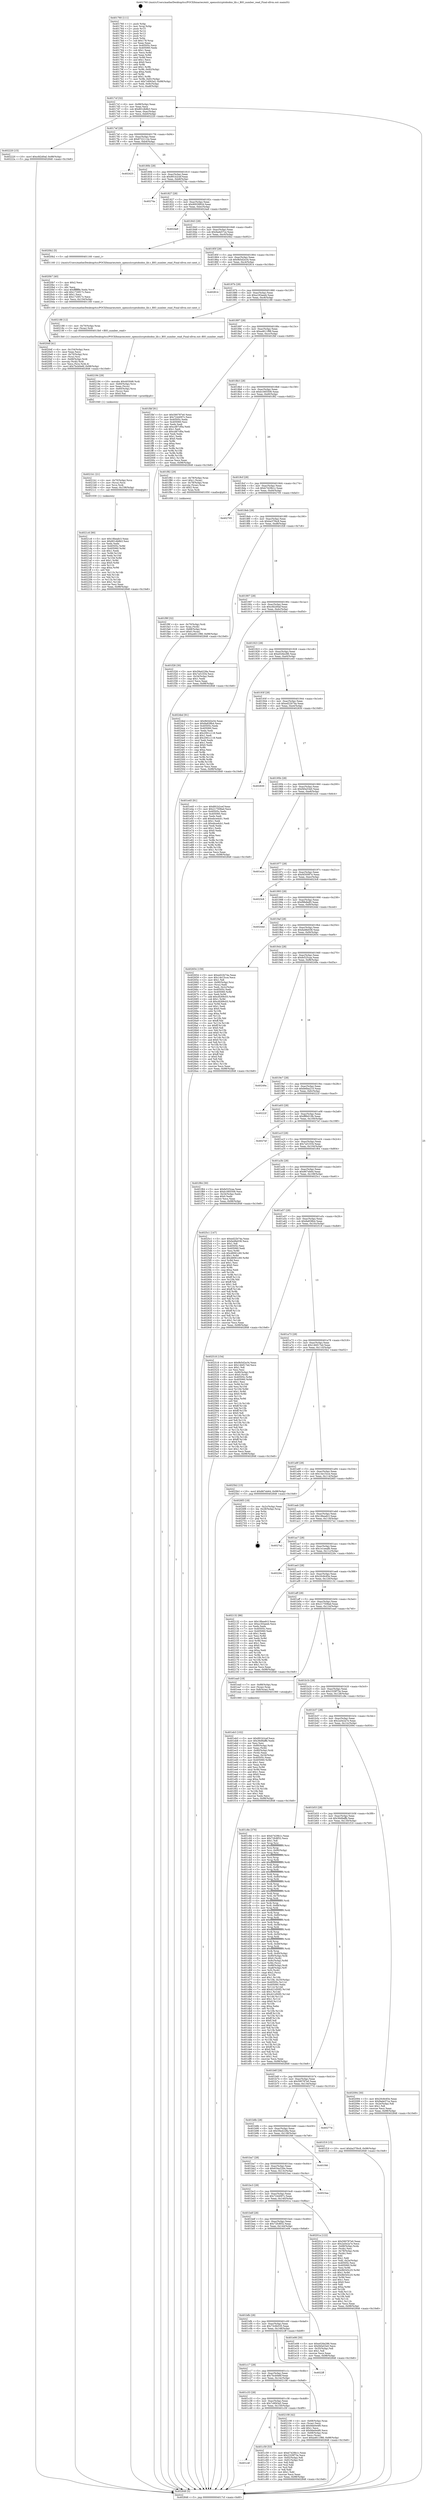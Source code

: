digraph "0x401760" {
  label = "0x401760 (/mnt/c/Users/mathe/Desktop/tcc/POCII/binaries/extr_opensslcryptobiobio_lib.c_BIO_number_read_Final-ollvm.out::main(0))"
  labelloc = "t"
  node[shape=record]

  Entry [label="",width=0.3,height=0.3,shape=circle,fillcolor=black,style=filled]
  "0x4017cf" [label="{
     0x4017cf [32]\l
     | [instrs]\l
     &nbsp;&nbsp;0x4017cf \<+6\>: mov -0x98(%rbp),%eax\l
     &nbsp;&nbsp;0x4017d5 \<+2\>: mov %eax,%ecx\l
     &nbsp;&nbsp;0x4017d7 \<+6\>: sub $0x801db8b3,%ecx\l
     &nbsp;&nbsp;0x4017dd \<+6\>: mov %eax,-0xac(%rbp)\l
     &nbsp;&nbsp;0x4017e3 \<+6\>: mov %ecx,-0xb0(%rbp)\l
     &nbsp;&nbsp;0x4017e9 \<+6\>: je 0000000000402220 \<main+0xac0\>\l
  }"]
  "0x402220" [label="{
     0x402220 [15]\l
     | [instrs]\l
     &nbsp;&nbsp;0x402220 \<+10\>: movl $0xcfd2d0af,-0x98(%rbp)\l
     &nbsp;&nbsp;0x40222a \<+5\>: jmp 0000000000402848 \<main+0x10e8\>\l
  }"]
  "0x4017ef" [label="{
     0x4017ef [28]\l
     | [instrs]\l
     &nbsp;&nbsp;0x4017ef \<+5\>: jmp 00000000004017f4 \<main+0x94\>\l
     &nbsp;&nbsp;0x4017f4 \<+6\>: mov -0xac(%rbp),%eax\l
     &nbsp;&nbsp;0x4017fa \<+5\>: sub $0x8722112e,%eax\l
     &nbsp;&nbsp;0x4017ff \<+6\>: mov %eax,-0xb4(%rbp)\l
     &nbsp;&nbsp;0x401805 \<+6\>: je 0000000000402423 \<main+0xcc3\>\l
  }"]
  Exit [label="",width=0.3,height=0.3,shape=circle,fillcolor=black,style=filled,peripheries=2]
  "0x402423" [label="{
     0x402423\l
  }", style=dashed]
  "0x40180b" [label="{
     0x40180b [28]\l
     | [instrs]\l
     &nbsp;&nbsp;0x40180b \<+5\>: jmp 0000000000401810 \<main+0xb0\>\l
     &nbsp;&nbsp;0x401810 \<+6\>: mov -0xac(%rbp),%eax\l
     &nbsp;&nbsp;0x401816 \<+5\>: sub $0x891b2cef,%eax\l
     &nbsp;&nbsp;0x40181b \<+6\>: mov %eax,-0xb8(%rbp)\l
     &nbsp;&nbsp;0x401821 \<+6\>: je 000000000040274a \<main+0xfea\>\l
  }"]
  "0x4021c6" [label="{
     0x4021c6 [90]\l
     | [instrs]\l
     &nbsp;&nbsp;0x4021c6 \<+5\>: mov $0x18beafc3,%eax\l
     &nbsp;&nbsp;0x4021cb \<+5\>: mov $0x801db8b3,%esi\l
     &nbsp;&nbsp;0x4021d0 \<+2\>: xor %edx,%edx\l
     &nbsp;&nbsp;0x4021d2 \<+8\>: mov 0x40505c,%r8d\l
     &nbsp;&nbsp;0x4021da \<+8\>: mov 0x405060,%r9d\l
     &nbsp;&nbsp;0x4021e2 \<+3\>: sub $0x1,%edx\l
     &nbsp;&nbsp;0x4021e5 \<+3\>: mov %r8d,%r10d\l
     &nbsp;&nbsp;0x4021e8 \<+3\>: add %edx,%r10d\l
     &nbsp;&nbsp;0x4021eb \<+4\>: imul %r10d,%r8d\l
     &nbsp;&nbsp;0x4021ef \<+4\>: and $0x1,%r8d\l
     &nbsp;&nbsp;0x4021f3 \<+4\>: cmp $0x0,%r8d\l
     &nbsp;&nbsp;0x4021f7 \<+4\>: sete %r11b\l
     &nbsp;&nbsp;0x4021fb \<+4\>: cmp $0xa,%r9d\l
     &nbsp;&nbsp;0x4021ff \<+3\>: setl %bl\l
     &nbsp;&nbsp;0x402202 \<+3\>: mov %r11b,%r14b\l
     &nbsp;&nbsp;0x402205 \<+3\>: and %bl,%r14b\l
     &nbsp;&nbsp;0x402208 \<+3\>: xor %bl,%r11b\l
     &nbsp;&nbsp;0x40220b \<+3\>: or %r11b,%r14b\l
     &nbsp;&nbsp;0x40220e \<+4\>: test $0x1,%r14b\l
     &nbsp;&nbsp;0x402212 \<+3\>: cmovne %esi,%eax\l
     &nbsp;&nbsp;0x402215 \<+6\>: mov %eax,-0x98(%rbp)\l
     &nbsp;&nbsp;0x40221b \<+5\>: jmp 0000000000402848 \<main+0x10e8\>\l
  }"]
  "0x40274a" [label="{
     0x40274a\l
  }", style=dashed]
  "0x401827" [label="{
     0x401827 [28]\l
     | [instrs]\l
     &nbsp;&nbsp;0x401827 \<+5\>: jmp 000000000040182c \<main+0xcc\>\l
     &nbsp;&nbsp;0x40182c \<+6\>: mov -0xac(%rbp),%eax\l
     &nbsp;&nbsp;0x401832 \<+5\>: sub $0x9003992d,%eax\l
     &nbsp;&nbsp;0x401837 \<+6\>: mov %eax,-0xbc(%rbp)\l
     &nbsp;&nbsp;0x40183d \<+6\>: je 00000000004024a9 \<main+0xd49\>\l
  }"]
  "0x4021b1" [label="{
     0x4021b1 [21]\l
     | [instrs]\l
     &nbsp;&nbsp;0x4021b1 \<+4\>: mov -0x70(%rbp),%rcx\l
     &nbsp;&nbsp;0x4021b5 \<+3\>: mov (%rcx),%rcx\l
     &nbsp;&nbsp;0x4021b8 \<+3\>: mov %rcx,%rdi\l
     &nbsp;&nbsp;0x4021bb \<+6\>: mov %eax,-0x158(%rbp)\l
     &nbsp;&nbsp;0x4021c1 \<+5\>: call 0000000000401030 \<free@plt\>\l
     | [calls]\l
     &nbsp;&nbsp;0x401030 \{1\} (unknown)\l
  }"]
  "0x4024a9" [label="{
     0x4024a9\l
  }", style=dashed]
  "0x401843" [label="{
     0x401843 [28]\l
     | [instrs]\l
     &nbsp;&nbsp;0x401843 \<+5\>: jmp 0000000000401848 \<main+0xe8\>\l
     &nbsp;&nbsp;0x401848 \<+6\>: mov -0xac(%rbp),%eax\l
     &nbsp;&nbsp;0x40184e \<+5\>: sub $0x9ade57ce,%eax\l
     &nbsp;&nbsp;0x401853 \<+6\>: mov %eax,-0xc0(%rbp)\l
     &nbsp;&nbsp;0x401859 \<+6\>: je 00000000004020b2 \<main+0x952\>\l
  }"]
  "0x402194" [label="{
     0x402194 [29]\l
     | [instrs]\l
     &nbsp;&nbsp;0x402194 \<+10\>: movabs $0x4030d6,%rdi\l
     &nbsp;&nbsp;0x40219e \<+4\>: mov -0x60(%rbp),%rcx\l
     &nbsp;&nbsp;0x4021a2 \<+2\>: mov %eax,(%rcx)\l
     &nbsp;&nbsp;0x4021a4 \<+4\>: mov -0x60(%rbp),%rcx\l
     &nbsp;&nbsp;0x4021a8 \<+2\>: mov (%rcx),%esi\l
     &nbsp;&nbsp;0x4021aa \<+2\>: mov $0x0,%al\l
     &nbsp;&nbsp;0x4021ac \<+5\>: call 0000000000401040 \<printf@plt\>\l
     | [calls]\l
     &nbsp;&nbsp;0x401040 \{1\} (unknown)\l
  }"]
  "0x4020b2" [label="{
     0x4020b2 [5]\l
     | [instrs]\l
     &nbsp;&nbsp;0x4020b2 \<+5\>: call 0000000000401160 \<next_i\>\l
     | [calls]\l
     &nbsp;&nbsp;0x401160 \{1\} (/mnt/c/Users/mathe/Desktop/tcc/POCII/binaries/extr_opensslcryptobiobio_lib.c_BIO_number_read_Final-ollvm.out::next_i)\l
  }"]
  "0x40185f" [label="{
     0x40185f [28]\l
     | [instrs]\l
     &nbsp;&nbsp;0x40185f \<+5\>: jmp 0000000000401864 \<main+0x104\>\l
     &nbsp;&nbsp;0x401864 \<+6\>: mov -0xac(%rbp),%eax\l
     &nbsp;&nbsp;0x40186a \<+5\>: sub $0x9b5d2e34,%eax\l
     &nbsp;&nbsp;0x40186f \<+6\>: mov %eax,-0xc4(%rbp)\l
     &nbsp;&nbsp;0x401875 \<+6\>: je 0000000000402814 \<main+0x10b4\>\l
  }"]
  "0x4020df" [label="{
     0x4020df [41]\l
     | [instrs]\l
     &nbsp;&nbsp;0x4020df \<+6\>: mov -0x154(%rbp),%ecx\l
     &nbsp;&nbsp;0x4020e5 \<+3\>: imul %eax,%ecx\l
     &nbsp;&nbsp;0x4020e8 \<+4\>: mov -0x70(%rbp),%rsi\l
     &nbsp;&nbsp;0x4020ec \<+3\>: mov (%rsi),%rsi\l
     &nbsp;&nbsp;0x4020ef \<+4\>: mov -0x68(%rbp),%rdi\l
     &nbsp;&nbsp;0x4020f3 \<+3\>: movslq (%rdi),%rdi\l
     &nbsp;&nbsp;0x4020f6 \<+3\>: mov %ecx,(%rsi,%rdi,4)\l
     &nbsp;&nbsp;0x4020f9 \<+10\>: movl $0x7bcb0e6f,-0x98(%rbp)\l
     &nbsp;&nbsp;0x402103 \<+5\>: jmp 0000000000402848 \<main+0x10e8\>\l
  }"]
  "0x402814" [label="{
     0x402814\l
  }", style=dashed]
  "0x40187b" [label="{
     0x40187b [28]\l
     | [instrs]\l
     &nbsp;&nbsp;0x40187b \<+5\>: jmp 0000000000401880 \<main+0x120\>\l
     &nbsp;&nbsp;0x401880 \<+6\>: mov -0xac(%rbp),%eax\l
     &nbsp;&nbsp;0x401886 \<+5\>: sub $0xa183aeeb,%eax\l
     &nbsp;&nbsp;0x40188b \<+6\>: mov %eax,-0xc8(%rbp)\l
     &nbsp;&nbsp;0x401891 \<+6\>: je 0000000000402188 \<main+0xa28\>\l
  }"]
  "0x4020b7" [label="{
     0x4020b7 [40]\l
     | [instrs]\l
     &nbsp;&nbsp;0x4020b7 \<+5\>: mov $0x2,%ecx\l
     &nbsp;&nbsp;0x4020bc \<+1\>: cltd\l
     &nbsp;&nbsp;0x4020bd \<+2\>: idiv %ecx\l
     &nbsp;&nbsp;0x4020bf \<+6\>: imul $0xfffffffe,%edx,%ecx\l
     &nbsp;&nbsp;0x4020c5 \<+6\>: add $0x1720f17c,%ecx\l
     &nbsp;&nbsp;0x4020cb \<+3\>: add $0x1,%ecx\l
     &nbsp;&nbsp;0x4020ce \<+6\>: sub $0x1720f17c,%ecx\l
     &nbsp;&nbsp;0x4020d4 \<+6\>: mov %ecx,-0x154(%rbp)\l
     &nbsp;&nbsp;0x4020da \<+5\>: call 0000000000401160 \<next_i\>\l
     | [calls]\l
     &nbsp;&nbsp;0x401160 \{1\} (/mnt/c/Users/mathe/Desktop/tcc/POCII/binaries/extr_opensslcryptobiobio_lib.c_BIO_number_read_Final-ollvm.out::next_i)\l
  }"]
  "0x402188" [label="{
     0x402188 [12]\l
     | [instrs]\l
     &nbsp;&nbsp;0x402188 \<+4\>: mov -0x70(%rbp),%rax\l
     &nbsp;&nbsp;0x40218c \<+3\>: mov (%rax),%rdi\l
     &nbsp;&nbsp;0x40218f \<+5\>: call 00000000004013b0 \<BIO_number_read\>\l
     | [calls]\l
     &nbsp;&nbsp;0x4013b0 \{1\} (/mnt/c/Users/mathe/Desktop/tcc/POCII/binaries/extr_opensslcryptobiobio_lib.c_BIO_number_read_Final-ollvm.out::BIO_number_read)\l
  }"]
  "0x401897" [label="{
     0x401897 [28]\l
     | [instrs]\l
     &nbsp;&nbsp;0x401897 \<+5\>: jmp 000000000040189c \<main+0x13c\>\l
     &nbsp;&nbsp;0x40189c \<+6\>: mov -0xac(%rbp),%eax\l
     &nbsp;&nbsp;0x4018a2 \<+5\>: sub $0xa4611f88,%eax\l
     &nbsp;&nbsp;0x4018a7 \<+6\>: mov %eax,-0xcc(%rbp)\l
     &nbsp;&nbsp;0x4018ad \<+6\>: je 0000000000401fbf \<main+0x85f\>\l
  }"]
  "0x401f9f" [label="{
     0x401f9f [32]\l
     | [instrs]\l
     &nbsp;&nbsp;0x401f9f \<+4\>: mov -0x70(%rbp),%rdi\l
     &nbsp;&nbsp;0x401fa3 \<+3\>: mov %rax,(%rdi)\l
     &nbsp;&nbsp;0x401fa6 \<+4\>: mov -0x68(%rbp),%rax\l
     &nbsp;&nbsp;0x401faa \<+6\>: movl $0x0,(%rax)\l
     &nbsp;&nbsp;0x401fb0 \<+10\>: movl $0xa4611f88,-0x98(%rbp)\l
     &nbsp;&nbsp;0x401fba \<+5\>: jmp 0000000000402848 \<main+0x10e8\>\l
  }"]
  "0x401fbf" [label="{
     0x401fbf [91]\l
     | [instrs]\l
     &nbsp;&nbsp;0x401fbf \<+5\>: mov $0x590787e0,%eax\l
     &nbsp;&nbsp;0x401fc4 \<+5\>: mov $0x7244097c,%ecx\l
     &nbsp;&nbsp;0x401fc9 \<+7\>: mov 0x40505c,%edx\l
     &nbsp;&nbsp;0x401fd0 \<+7\>: mov 0x405060,%esi\l
     &nbsp;&nbsp;0x401fd7 \<+2\>: mov %edx,%edi\l
     &nbsp;&nbsp;0x401fd9 \<+6\>: add $0xcd87cf0a,%edi\l
     &nbsp;&nbsp;0x401fdf \<+3\>: sub $0x1,%edi\l
     &nbsp;&nbsp;0x401fe2 \<+6\>: sub $0xcd87cf0a,%edi\l
     &nbsp;&nbsp;0x401fe8 \<+3\>: imul %edi,%edx\l
     &nbsp;&nbsp;0x401feb \<+3\>: and $0x1,%edx\l
     &nbsp;&nbsp;0x401fee \<+3\>: cmp $0x0,%edx\l
     &nbsp;&nbsp;0x401ff1 \<+4\>: sete %r8b\l
     &nbsp;&nbsp;0x401ff5 \<+3\>: cmp $0xa,%esi\l
     &nbsp;&nbsp;0x401ff8 \<+4\>: setl %r9b\l
     &nbsp;&nbsp;0x401ffc \<+3\>: mov %r8b,%r10b\l
     &nbsp;&nbsp;0x401fff \<+3\>: and %r9b,%r10b\l
     &nbsp;&nbsp;0x402002 \<+3\>: xor %r9b,%r8b\l
     &nbsp;&nbsp;0x402005 \<+3\>: or %r8b,%r10b\l
     &nbsp;&nbsp;0x402008 \<+4\>: test $0x1,%r10b\l
     &nbsp;&nbsp;0x40200c \<+3\>: cmovne %ecx,%eax\l
     &nbsp;&nbsp;0x40200f \<+6\>: mov %eax,-0x98(%rbp)\l
     &nbsp;&nbsp;0x402015 \<+5\>: jmp 0000000000402848 \<main+0x10e8\>\l
  }"]
  "0x4018b3" [label="{
     0x4018b3 [28]\l
     | [instrs]\l
     &nbsp;&nbsp;0x4018b3 \<+5\>: jmp 00000000004018b8 \<main+0x158\>\l
     &nbsp;&nbsp;0x4018b8 \<+6\>: mov -0xac(%rbp),%eax\l
     &nbsp;&nbsp;0x4018be \<+5\>: sub $0xb1665506,%eax\l
     &nbsp;&nbsp;0x4018c3 \<+6\>: mov %eax,-0xd0(%rbp)\l
     &nbsp;&nbsp;0x4018c9 \<+6\>: je 0000000000401f82 \<main+0x822\>\l
  }"]
  "0x401eb3" [label="{
     0x401eb3 [102]\l
     | [instrs]\l
     &nbsp;&nbsp;0x401eb3 \<+5\>: mov $0x891b2cef,%ecx\l
     &nbsp;&nbsp;0x401eb8 \<+5\>: mov $0x36d9affb,%edx\l
     &nbsp;&nbsp;0x401ebd \<+2\>: xor %esi,%esi\l
     &nbsp;&nbsp;0x401ebf \<+4\>: mov -0x80(%rbp),%rdi\l
     &nbsp;&nbsp;0x401ec3 \<+2\>: mov %eax,(%rdi)\l
     &nbsp;&nbsp;0x401ec5 \<+4\>: mov -0x80(%rbp),%rdi\l
     &nbsp;&nbsp;0x401ec9 \<+2\>: mov (%rdi),%eax\l
     &nbsp;&nbsp;0x401ecb \<+3\>: mov %eax,-0x34(%rbp)\l
     &nbsp;&nbsp;0x401ece \<+7\>: mov 0x40505c,%eax\l
     &nbsp;&nbsp;0x401ed5 \<+8\>: mov 0x405060,%r8d\l
     &nbsp;&nbsp;0x401edd \<+3\>: sub $0x1,%esi\l
     &nbsp;&nbsp;0x401ee0 \<+3\>: mov %eax,%r9d\l
     &nbsp;&nbsp;0x401ee3 \<+3\>: add %esi,%r9d\l
     &nbsp;&nbsp;0x401ee6 \<+4\>: imul %r9d,%eax\l
     &nbsp;&nbsp;0x401eea \<+3\>: and $0x1,%eax\l
     &nbsp;&nbsp;0x401eed \<+3\>: cmp $0x0,%eax\l
     &nbsp;&nbsp;0x401ef0 \<+4\>: sete %r10b\l
     &nbsp;&nbsp;0x401ef4 \<+4\>: cmp $0xa,%r8d\l
     &nbsp;&nbsp;0x401ef8 \<+4\>: setl %r11b\l
     &nbsp;&nbsp;0x401efc \<+3\>: mov %r10b,%bl\l
     &nbsp;&nbsp;0x401eff \<+3\>: and %r11b,%bl\l
     &nbsp;&nbsp;0x401f02 \<+3\>: xor %r11b,%r10b\l
     &nbsp;&nbsp;0x401f05 \<+3\>: or %r10b,%bl\l
     &nbsp;&nbsp;0x401f08 \<+3\>: test $0x1,%bl\l
     &nbsp;&nbsp;0x401f0b \<+3\>: cmovne %edx,%ecx\l
     &nbsp;&nbsp;0x401f0e \<+6\>: mov %ecx,-0x98(%rbp)\l
     &nbsp;&nbsp;0x401f14 \<+5\>: jmp 0000000000402848 \<main+0x10e8\>\l
  }"]
  "0x401f82" [label="{
     0x401f82 [29]\l
     | [instrs]\l
     &nbsp;&nbsp;0x401f82 \<+4\>: mov -0x78(%rbp),%rax\l
     &nbsp;&nbsp;0x401f86 \<+6\>: movl $0x1,(%rax)\l
     &nbsp;&nbsp;0x401f8c \<+4\>: mov -0x78(%rbp),%rax\l
     &nbsp;&nbsp;0x401f90 \<+3\>: movslq (%rax),%rax\l
     &nbsp;&nbsp;0x401f93 \<+4\>: shl $0x2,%rax\l
     &nbsp;&nbsp;0x401f97 \<+3\>: mov %rax,%rdi\l
     &nbsp;&nbsp;0x401f9a \<+5\>: call 0000000000401050 \<malloc@plt\>\l
     | [calls]\l
     &nbsp;&nbsp;0x401050 \{1\} (unknown)\l
  }"]
  "0x4018cf" [label="{
     0x4018cf [28]\l
     | [instrs]\l
     &nbsp;&nbsp;0x4018cf \<+5\>: jmp 00000000004018d4 \<main+0x174\>\l
     &nbsp;&nbsp;0x4018d4 \<+6\>: mov -0xac(%rbp),%eax\l
     &nbsp;&nbsp;0x4018da \<+5\>: sub $0xb7429b1c,%eax\l
     &nbsp;&nbsp;0x4018df \<+6\>: mov %eax,-0xd4(%rbp)\l
     &nbsp;&nbsp;0x4018e5 \<+6\>: je 0000000000402705 \<main+0xfa5\>\l
  }"]
  "0x401760" [label="{
     0x401760 [111]\l
     | [instrs]\l
     &nbsp;&nbsp;0x401760 \<+1\>: push %rbp\l
     &nbsp;&nbsp;0x401761 \<+3\>: mov %rsp,%rbp\l
     &nbsp;&nbsp;0x401764 \<+2\>: push %r15\l
     &nbsp;&nbsp;0x401766 \<+2\>: push %r14\l
     &nbsp;&nbsp;0x401768 \<+2\>: push %r13\l
     &nbsp;&nbsp;0x40176a \<+2\>: push %r12\l
     &nbsp;&nbsp;0x40176c \<+1\>: push %rbx\l
     &nbsp;&nbsp;0x40176d \<+7\>: sub $0x178,%rsp\l
     &nbsp;&nbsp;0x401774 \<+2\>: xor %eax,%eax\l
     &nbsp;&nbsp;0x401776 \<+7\>: mov 0x40505c,%ecx\l
     &nbsp;&nbsp;0x40177d \<+7\>: mov 0x405060,%edx\l
     &nbsp;&nbsp;0x401784 \<+3\>: sub $0x1,%eax\l
     &nbsp;&nbsp;0x401787 \<+3\>: mov %ecx,%r8d\l
     &nbsp;&nbsp;0x40178a \<+3\>: add %eax,%r8d\l
     &nbsp;&nbsp;0x40178d \<+4\>: imul %r8d,%ecx\l
     &nbsp;&nbsp;0x401791 \<+3\>: and $0x1,%ecx\l
     &nbsp;&nbsp;0x401794 \<+3\>: cmp $0x0,%ecx\l
     &nbsp;&nbsp;0x401797 \<+4\>: sete %r9b\l
     &nbsp;&nbsp;0x40179b \<+4\>: and $0x1,%r9b\l
     &nbsp;&nbsp;0x40179f \<+7\>: mov %r9b,-0x92(%rbp)\l
     &nbsp;&nbsp;0x4017a6 \<+3\>: cmp $0xa,%edx\l
     &nbsp;&nbsp;0x4017a9 \<+4\>: setl %r9b\l
     &nbsp;&nbsp;0x4017ad \<+4\>: and $0x1,%r9b\l
     &nbsp;&nbsp;0x4017b1 \<+7\>: mov %r9b,-0x91(%rbp)\l
     &nbsp;&nbsp;0x4017b8 \<+10\>: movl $0x7c6f43a5,-0x98(%rbp)\l
     &nbsp;&nbsp;0x4017c2 \<+6\>: mov %edi,-0x9c(%rbp)\l
     &nbsp;&nbsp;0x4017c8 \<+7\>: mov %rsi,-0xa8(%rbp)\l
  }"]
  "0x402705" [label="{
     0x402705\l
  }", style=dashed]
  "0x4018eb" [label="{
     0x4018eb [28]\l
     | [instrs]\l
     &nbsp;&nbsp;0x4018eb \<+5\>: jmp 00000000004018f0 \<main+0x190\>\l
     &nbsp;&nbsp;0x4018f0 \<+6\>: mov -0xac(%rbp),%eax\l
     &nbsp;&nbsp;0x4018f6 \<+5\>: sub $0xba37f4c8,%eax\l
     &nbsp;&nbsp;0x4018fb \<+6\>: mov %eax,-0xd8(%rbp)\l
     &nbsp;&nbsp;0x401901 \<+6\>: je 0000000000401f28 \<main+0x7c8\>\l
  }"]
  "0x402848" [label="{
     0x402848 [5]\l
     | [instrs]\l
     &nbsp;&nbsp;0x402848 \<+5\>: jmp 00000000004017cf \<main+0x6f\>\l
  }"]
  "0x401f28" [label="{
     0x401f28 [30]\l
     | [instrs]\l
     &nbsp;&nbsp;0x401f28 \<+5\>: mov $0x59a4228a,%eax\l
     &nbsp;&nbsp;0x401f2d \<+5\>: mov $0x7a51034,%ecx\l
     &nbsp;&nbsp;0x401f32 \<+3\>: mov -0x34(%rbp),%edx\l
     &nbsp;&nbsp;0x401f35 \<+3\>: cmp $0x1,%edx\l
     &nbsp;&nbsp;0x401f38 \<+3\>: cmovl %ecx,%eax\l
     &nbsp;&nbsp;0x401f3b \<+6\>: mov %eax,-0x98(%rbp)\l
     &nbsp;&nbsp;0x401f41 \<+5\>: jmp 0000000000402848 \<main+0x10e8\>\l
  }"]
  "0x401907" [label="{
     0x401907 [28]\l
     | [instrs]\l
     &nbsp;&nbsp;0x401907 \<+5\>: jmp 000000000040190c \<main+0x1ac\>\l
     &nbsp;&nbsp;0x40190c \<+6\>: mov -0xac(%rbp),%eax\l
     &nbsp;&nbsp;0x401912 \<+5\>: sub $0xcfd2d0af,%eax\l
     &nbsp;&nbsp;0x401917 \<+6\>: mov %eax,-0xdc(%rbp)\l
     &nbsp;&nbsp;0x40191d \<+6\>: je 00000000004024bd \<main+0xd5d\>\l
  }"]
  "0x401c4f" [label="{
     0x401c4f\l
  }", style=dashed]
  "0x4024bd" [label="{
     0x4024bd [91]\l
     | [instrs]\l
     &nbsp;&nbsp;0x4024bd \<+5\>: mov $0x9b5d2e34,%eax\l
     &nbsp;&nbsp;0x4024c2 \<+5\>: mov $0x8a838b4,%ecx\l
     &nbsp;&nbsp;0x4024c7 \<+7\>: mov 0x40505c,%edx\l
     &nbsp;&nbsp;0x4024ce \<+7\>: mov 0x405060,%esi\l
     &nbsp;&nbsp;0x4024d5 \<+2\>: mov %edx,%edi\l
     &nbsp;&nbsp;0x4024d7 \<+6\>: sub $0x2061c118,%edi\l
     &nbsp;&nbsp;0x4024dd \<+3\>: sub $0x1,%edi\l
     &nbsp;&nbsp;0x4024e0 \<+6\>: add $0x2061c118,%edi\l
     &nbsp;&nbsp;0x4024e6 \<+3\>: imul %edi,%edx\l
     &nbsp;&nbsp;0x4024e9 \<+3\>: and $0x1,%edx\l
     &nbsp;&nbsp;0x4024ec \<+3\>: cmp $0x0,%edx\l
     &nbsp;&nbsp;0x4024ef \<+4\>: sete %r8b\l
     &nbsp;&nbsp;0x4024f3 \<+3\>: cmp $0xa,%esi\l
     &nbsp;&nbsp;0x4024f6 \<+4\>: setl %r9b\l
     &nbsp;&nbsp;0x4024fa \<+3\>: mov %r8b,%r10b\l
     &nbsp;&nbsp;0x4024fd \<+3\>: and %r9b,%r10b\l
     &nbsp;&nbsp;0x402500 \<+3\>: xor %r9b,%r8b\l
     &nbsp;&nbsp;0x402503 \<+3\>: or %r8b,%r10b\l
     &nbsp;&nbsp;0x402506 \<+4\>: test $0x1,%r10b\l
     &nbsp;&nbsp;0x40250a \<+3\>: cmovne %ecx,%eax\l
     &nbsp;&nbsp;0x40250d \<+6\>: mov %eax,-0x98(%rbp)\l
     &nbsp;&nbsp;0x402513 \<+5\>: jmp 0000000000402848 \<main+0x10e8\>\l
  }"]
  "0x401923" [label="{
     0x401923 [28]\l
     | [instrs]\l
     &nbsp;&nbsp;0x401923 \<+5\>: jmp 0000000000401928 \<main+0x1c8\>\l
     &nbsp;&nbsp;0x401928 \<+6\>: mov -0xac(%rbp),%eax\l
     &nbsp;&nbsp;0x40192e \<+5\>: sub $0xe026e286,%eax\l
     &nbsp;&nbsp;0x401933 \<+6\>: mov %eax,-0xe0(%rbp)\l
     &nbsp;&nbsp;0x401939 \<+6\>: je 0000000000401e45 \<main+0x6e5\>\l
  }"]
  "0x401c59" [label="{
     0x401c59 [53]\l
     | [instrs]\l
     &nbsp;&nbsp;0x401c59 \<+5\>: mov $0xb7429b1c,%eax\l
     &nbsp;&nbsp;0x401c5e \<+5\>: mov $0x2329f73e,%ecx\l
     &nbsp;&nbsp;0x401c63 \<+6\>: mov -0x92(%rbp),%dl\l
     &nbsp;&nbsp;0x401c69 \<+7\>: mov -0x91(%rbp),%sil\l
     &nbsp;&nbsp;0x401c70 \<+3\>: mov %dl,%dil\l
     &nbsp;&nbsp;0x401c73 \<+3\>: and %sil,%dil\l
     &nbsp;&nbsp;0x401c76 \<+3\>: xor %sil,%dl\l
     &nbsp;&nbsp;0x401c79 \<+3\>: or %dl,%dil\l
     &nbsp;&nbsp;0x401c7c \<+4\>: test $0x1,%dil\l
     &nbsp;&nbsp;0x401c80 \<+3\>: cmovne %ecx,%eax\l
     &nbsp;&nbsp;0x401c83 \<+6\>: mov %eax,-0x98(%rbp)\l
     &nbsp;&nbsp;0x401c89 \<+5\>: jmp 0000000000402848 \<main+0x10e8\>\l
  }"]
  "0x401e45" [label="{
     0x401e45 [91]\l
     | [instrs]\l
     &nbsp;&nbsp;0x401e45 \<+5\>: mov $0x891b2cef,%eax\l
     &nbsp;&nbsp;0x401e4a \<+5\>: mov $0x217508ad,%ecx\l
     &nbsp;&nbsp;0x401e4f \<+7\>: mov 0x40505c,%edx\l
     &nbsp;&nbsp;0x401e56 \<+7\>: mov 0x405060,%esi\l
     &nbsp;&nbsp;0x401e5d \<+2\>: mov %edx,%edi\l
     &nbsp;&nbsp;0x401e5f \<+6\>: add $0xebcedcb1,%edi\l
     &nbsp;&nbsp;0x401e65 \<+3\>: sub $0x1,%edi\l
     &nbsp;&nbsp;0x401e68 \<+6\>: sub $0xebcedcb1,%edi\l
     &nbsp;&nbsp;0x401e6e \<+3\>: imul %edi,%edx\l
     &nbsp;&nbsp;0x401e71 \<+3\>: and $0x1,%edx\l
     &nbsp;&nbsp;0x401e74 \<+3\>: cmp $0x0,%edx\l
     &nbsp;&nbsp;0x401e77 \<+4\>: sete %r8b\l
     &nbsp;&nbsp;0x401e7b \<+3\>: cmp $0xa,%esi\l
     &nbsp;&nbsp;0x401e7e \<+4\>: setl %r9b\l
     &nbsp;&nbsp;0x401e82 \<+3\>: mov %r8b,%r10b\l
     &nbsp;&nbsp;0x401e85 \<+3\>: and %r9b,%r10b\l
     &nbsp;&nbsp;0x401e88 \<+3\>: xor %r9b,%r8b\l
     &nbsp;&nbsp;0x401e8b \<+3\>: or %r8b,%r10b\l
     &nbsp;&nbsp;0x401e8e \<+4\>: test $0x1,%r10b\l
     &nbsp;&nbsp;0x401e92 \<+3\>: cmovne %ecx,%eax\l
     &nbsp;&nbsp;0x401e95 \<+6\>: mov %eax,-0x98(%rbp)\l
     &nbsp;&nbsp;0x401e9b \<+5\>: jmp 0000000000402848 \<main+0x10e8\>\l
  }"]
  "0x40193f" [label="{
     0x40193f [28]\l
     | [instrs]\l
     &nbsp;&nbsp;0x40193f \<+5\>: jmp 0000000000401944 \<main+0x1e4\>\l
     &nbsp;&nbsp;0x401944 \<+6\>: mov -0xac(%rbp),%eax\l
     &nbsp;&nbsp;0x40194a \<+5\>: sub $0xed22b74a,%eax\l
     &nbsp;&nbsp;0x40194f \<+6\>: mov %eax,-0xe4(%rbp)\l
     &nbsp;&nbsp;0x401955 \<+6\>: je 0000000000402830 \<main+0x10d0\>\l
  }"]
  "0x401c33" [label="{
     0x401c33 [28]\l
     | [instrs]\l
     &nbsp;&nbsp;0x401c33 \<+5\>: jmp 0000000000401c38 \<main+0x4d8\>\l
     &nbsp;&nbsp;0x401c38 \<+6\>: mov -0xac(%rbp),%eax\l
     &nbsp;&nbsp;0x401c3e \<+5\>: sub $0x7c6f43a5,%eax\l
     &nbsp;&nbsp;0x401c43 \<+6\>: mov %eax,-0x150(%rbp)\l
     &nbsp;&nbsp;0x401c49 \<+6\>: je 0000000000401c59 \<main+0x4f9\>\l
  }"]
  "0x402830" [label="{
     0x402830\l
  }", style=dashed]
  "0x40195b" [label="{
     0x40195b [28]\l
     | [instrs]\l
     &nbsp;&nbsp;0x40195b \<+5\>: jmp 0000000000401960 \<main+0x200\>\l
     &nbsp;&nbsp;0x401960 \<+6\>: mov -0xac(%rbp),%eax\l
     &nbsp;&nbsp;0x401966 \<+5\>: sub $0xf40a53e0,%eax\l
     &nbsp;&nbsp;0x40196b \<+6\>: mov %eax,-0xe8(%rbp)\l
     &nbsp;&nbsp;0x401971 \<+6\>: je 0000000000401e24 \<main+0x6c4\>\l
  }"]
  "0x402108" [label="{
     0x402108 [42]\l
     | [instrs]\l
     &nbsp;&nbsp;0x402108 \<+4\>: mov -0x68(%rbp),%rax\l
     &nbsp;&nbsp;0x40210c \<+2\>: mov (%rax),%ecx\l
     &nbsp;&nbsp;0x40210e \<+6\>: add $0x9de0e4f0,%ecx\l
     &nbsp;&nbsp;0x402114 \<+3\>: add $0x1,%ecx\l
     &nbsp;&nbsp;0x402117 \<+6\>: sub $0x9de0e4f0,%ecx\l
     &nbsp;&nbsp;0x40211d \<+4\>: mov -0x68(%rbp),%rax\l
     &nbsp;&nbsp;0x402121 \<+2\>: mov %ecx,(%rax)\l
     &nbsp;&nbsp;0x402123 \<+10\>: movl $0xa4611f88,-0x98(%rbp)\l
     &nbsp;&nbsp;0x40212d \<+5\>: jmp 0000000000402848 \<main+0x10e8\>\l
  }"]
  "0x401e24" [label="{
     0x401e24\l
  }", style=dashed]
  "0x401977" [label="{
     0x401977 [28]\l
     | [instrs]\l
     &nbsp;&nbsp;0x401977 \<+5\>: jmp 000000000040197c \<main+0x21c\>\l
     &nbsp;&nbsp;0x40197c \<+6\>: mov -0xac(%rbp),%eax\l
     &nbsp;&nbsp;0x401982 \<+5\>: sub $0xf450087e,%eax\l
     &nbsp;&nbsp;0x401987 \<+6\>: mov %eax,-0xec(%rbp)\l
     &nbsp;&nbsp;0x40198d \<+6\>: je 00000000004023c8 \<main+0xc68\>\l
  }"]
  "0x401c17" [label="{
     0x401c17 [28]\l
     | [instrs]\l
     &nbsp;&nbsp;0x401c17 \<+5\>: jmp 0000000000401c1c \<main+0x4bc\>\l
     &nbsp;&nbsp;0x401c1c \<+6\>: mov -0xac(%rbp),%eax\l
     &nbsp;&nbsp;0x401c22 \<+5\>: sub $0x7bcb0e6f,%eax\l
     &nbsp;&nbsp;0x401c27 \<+6\>: mov %eax,-0x14c(%rbp)\l
     &nbsp;&nbsp;0x401c2d \<+6\>: je 0000000000402108 \<main+0x9a8\>\l
  }"]
  "0x4023c8" [label="{
     0x4023c8\l
  }", style=dashed]
  "0x401993" [label="{
     0x401993 [28]\l
     | [instrs]\l
     &nbsp;&nbsp;0x401993 \<+5\>: jmp 0000000000401998 \<main+0x238\>\l
     &nbsp;&nbsp;0x401998 \<+6\>: mov -0xac(%rbp),%eax\l
     &nbsp;&nbsp;0x40199e \<+5\>: sub $0xf9fe8e85,%eax\l
     &nbsp;&nbsp;0x4019a3 \<+6\>: mov %eax,-0xf0(%rbp)\l
     &nbsp;&nbsp;0x4019a9 \<+6\>: je 000000000040244d \<main+0xced\>\l
  }"]
  "0x4022ff" [label="{
     0x4022ff\l
  }", style=dashed]
  "0x40244d" [label="{
     0x40244d\l
  }", style=dashed]
  "0x4019af" [label="{
     0x4019af [28]\l
     | [instrs]\l
     &nbsp;&nbsp;0x4019af \<+5\>: jmp 00000000004019b4 \<main+0x254\>\l
     &nbsp;&nbsp;0x4019b4 \<+6\>: mov -0xac(%rbp),%eax\l
     &nbsp;&nbsp;0x4019ba \<+5\>: sub $0xfa48e038,%eax\l
     &nbsp;&nbsp;0x4019bf \<+6\>: mov %eax,-0xf4(%rbp)\l
     &nbsp;&nbsp;0x4019c5 \<+6\>: je 0000000000402654 \<main+0xef4\>\l
  }"]
  "0x401bfb" [label="{
     0x401bfb [28]\l
     | [instrs]\l
     &nbsp;&nbsp;0x401bfb \<+5\>: jmp 0000000000401c00 \<main+0x4a0\>\l
     &nbsp;&nbsp;0x401c00 \<+6\>: mov -0xac(%rbp),%eax\l
     &nbsp;&nbsp;0x401c06 \<+5\>: sub $0x73c6b535,%eax\l
     &nbsp;&nbsp;0x401c0b \<+6\>: mov %eax,-0x148(%rbp)\l
     &nbsp;&nbsp;0x401c11 \<+6\>: je 00000000004022ff \<main+0xb9f\>\l
  }"]
  "0x402654" [label="{
     0x402654 [159]\l
     | [instrs]\l
     &nbsp;&nbsp;0x402654 \<+5\>: mov $0xed22b74a,%eax\l
     &nbsp;&nbsp;0x402659 \<+5\>: mov $0x14e15cce,%ecx\l
     &nbsp;&nbsp;0x40265e \<+2\>: mov $0x1,%dl\l
     &nbsp;&nbsp;0x402660 \<+7\>: mov -0x90(%rbp),%rsi\l
     &nbsp;&nbsp;0x402667 \<+2\>: mov (%rsi),%edi\l
     &nbsp;&nbsp;0x402669 \<+3\>: mov %edi,-0x2c(%rbp)\l
     &nbsp;&nbsp;0x40266c \<+7\>: mov 0x40505c,%edi\l
     &nbsp;&nbsp;0x402673 \<+8\>: mov 0x405060,%r8d\l
     &nbsp;&nbsp;0x40267b \<+3\>: mov %edi,%r9d\l
     &nbsp;&nbsp;0x40267e \<+7\>: add $0xc8269c03,%r9d\l
     &nbsp;&nbsp;0x402685 \<+4\>: sub $0x1,%r9d\l
     &nbsp;&nbsp;0x402689 \<+7\>: sub $0xc8269c03,%r9d\l
     &nbsp;&nbsp;0x402690 \<+4\>: imul %r9d,%edi\l
     &nbsp;&nbsp;0x402694 \<+3\>: and $0x1,%edi\l
     &nbsp;&nbsp;0x402697 \<+3\>: cmp $0x0,%edi\l
     &nbsp;&nbsp;0x40269a \<+4\>: sete %r10b\l
     &nbsp;&nbsp;0x40269e \<+4\>: cmp $0xa,%r8d\l
     &nbsp;&nbsp;0x4026a2 \<+4\>: setl %r11b\l
     &nbsp;&nbsp;0x4026a6 \<+3\>: mov %r10b,%bl\l
     &nbsp;&nbsp;0x4026a9 \<+3\>: xor $0xff,%bl\l
     &nbsp;&nbsp;0x4026ac \<+3\>: mov %r11b,%r14b\l
     &nbsp;&nbsp;0x4026af \<+4\>: xor $0xff,%r14b\l
     &nbsp;&nbsp;0x4026b3 \<+3\>: xor $0x0,%dl\l
     &nbsp;&nbsp;0x4026b6 \<+3\>: mov %bl,%r15b\l
     &nbsp;&nbsp;0x4026b9 \<+4\>: and $0x0,%r15b\l
     &nbsp;&nbsp;0x4026bd \<+3\>: and %dl,%r10b\l
     &nbsp;&nbsp;0x4026c0 \<+3\>: mov %r14b,%r12b\l
     &nbsp;&nbsp;0x4026c3 \<+4\>: and $0x0,%r12b\l
     &nbsp;&nbsp;0x4026c7 \<+3\>: and %dl,%r11b\l
     &nbsp;&nbsp;0x4026ca \<+3\>: or %r10b,%r15b\l
     &nbsp;&nbsp;0x4026cd \<+3\>: or %r11b,%r12b\l
     &nbsp;&nbsp;0x4026d0 \<+3\>: xor %r12b,%r15b\l
     &nbsp;&nbsp;0x4026d3 \<+3\>: or %r14b,%bl\l
     &nbsp;&nbsp;0x4026d6 \<+3\>: xor $0xff,%bl\l
     &nbsp;&nbsp;0x4026d9 \<+3\>: or $0x0,%dl\l
     &nbsp;&nbsp;0x4026dc \<+2\>: and %dl,%bl\l
     &nbsp;&nbsp;0x4026de \<+3\>: or %bl,%r15b\l
     &nbsp;&nbsp;0x4026e1 \<+4\>: test $0x1,%r15b\l
     &nbsp;&nbsp;0x4026e5 \<+3\>: cmovne %ecx,%eax\l
     &nbsp;&nbsp;0x4026e8 \<+6\>: mov %eax,-0x98(%rbp)\l
     &nbsp;&nbsp;0x4026ee \<+5\>: jmp 0000000000402848 \<main+0x10e8\>\l
  }"]
  "0x4019cb" [label="{
     0x4019cb [28]\l
     | [instrs]\l
     &nbsp;&nbsp;0x4019cb \<+5\>: jmp 00000000004019d0 \<main+0x270\>\l
     &nbsp;&nbsp;0x4019d0 \<+6\>: mov -0xac(%rbp),%eax\l
     &nbsp;&nbsp;0x4019d6 \<+5\>: sub $0xfe525caa,%eax\l
     &nbsp;&nbsp;0x4019db \<+6\>: mov %eax,-0xf8(%rbp)\l
     &nbsp;&nbsp;0x4019e1 \<+6\>: je 000000000040249a \<main+0xd3a\>\l
  }"]
  "0x401e06" [label="{
     0x401e06 [30]\l
     | [instrs]\l
     &nbsp;&nbsp;0x401e06 \<+5\>: mov $0xe026e286,%eax\l
     &nbsp;&nbsp;0x401e0b \<+5\>: mov $0xf40a53e0,%ecx\l
     &nbsp;&nbsp;0x401e10 \<+3\>: mov -0x35(%rbp),%dl\l
     &nbsp;&nbsp;0x401e13 \<+3\>: test $0x1,%dl\l
     &nbsp;&nbsp;0x401e16 \<+3\>: cmovne %ecx,%eax\l
     &nbsp;&nbsp;0x401e19 \<+6\>: mov %eax,-0x98(%rbp)\l
     &nbsp;&nbsp;0x401e1f \<+5\>: jmp 0000000000402848 \<main+0x10e8\>\l
  }"]
  "0x40249a" [label="{
     0x40249a\l
  }", style=dashed]
  "0x4019e7" [label="{
     0x4019e7 [28]\l
     | [instrs]\l
     &nbsp;&nbsp;0x4019e7 \<+5\>: jmp 00000000004019ec \<main+0x28c\>\l
     &nbsp;&nbsp;0x4019ec \<+6\>: mov -0xac(%rbp),%eax\l
     &nbsp;&nbsp;0x4019f2 \<+5\>: sub $0xfe6ba210,%eax\l
     &nbsp;&nbsp;0x4019f7 \<+6\>: mov %eax,-0xfc(%rbp)\l
     &nbsp;&nbsp;0x4019fd \<+6\>: je 000000000040222f \<main+0xacf\>\l
  }"]
  "0x401bdf" [label="{
     0x401bdf [28]\l
     | [instrs]\l
     &nbsp;&nbsp;0x401bdf \<+5\>: jmp 0000000000401be4 \<main+0x484\>\l
     &nbsp;&nbsp;0x401be4 \<+6\>: mov -0xac(%rbp),%eax\l
     &nbsp;&nbsp;0x401bea \<+5\>: sub $0x72fc8f32,%eax\l
     &nbsp;&nbsp;0x401bef \<+6\>: mov %eax,-0x144(%rbp)\l
     &nbsp;&nbsp;0x401bf5 \<+6\>: je 0000000000401e06 \<main+0x6a6\>\l
  }"]
  "0x40222f" [label="{
     0x40222f\l
  }", style=dashed]
  "0x401a03" [label="{
     0x401a03 [28]\l
     | [instrs]\l
     &nbsp;&nbsp;0x401a03 \<+5\>: jmp 0000000000401a08 \<main+0x2a8\>\l
     &nbsp;&nbsp;0x401a08 \<+6\>: mov -0xac(%rbp),%eax\l
     &nbsp;&nbsp;0x401a0e \<+5\>: sub $0xff8b019b,%eax\l
     &nbsp;&nbsp;0x401a13 \<+6\>: mov %eax,-0x100(%rbp)\l
     &nbsp;&nbsp;0x401a19 \<+6\>: je 00000000004027ef \<main+0x108f\>\l
  }"]
  "0x40201a" [label="{
     0x40201a [122]\l
     | [instrs]\l
     &nbsp;&nbsp;0x40201a \<+5\>: mov $0x590787e0,%eax\l
     &nbsp;&nbsp;0x40201f \<+5\>: mov $0x2a5e2a7e,%ecx\l
     &nbsp;&nbsp;0x402024 \<+4\>: mov -0x68(%rbp),%rdx\l
     &nbsp;&nbsp;0x402028 \<+2\>: mov (%rdx),%esi\l
     &nbsp;&nbsp;0x40202a \<+4\>: mov -0x78(%rbp),%rdx\l
     &nbsp;&nbsp;0x40202e \<+2\>: cmp (%rdx),%esi\l
     &nbsp;&nbsp;0x402030 \<+4\>: setl %dil\l
     &nbsp;&nbsp;0x402034 \<+4\>: and $0x1,%dil\l
     &nbsp;&nbsp;0x402038 \<+4\>: mov %dil,-0x2e(%rbp)\l
     &nbsp;&nbsp;0x40203c \<+7\>: mov 0x40505c,%esi\l
     &nbsp;&nbsp;0x402043 \<+8\>: mov 0x405060,%r8d\l
     &nbsp;&nbsp;0x40204b \<+3\>: mov %esi,%r9d\l
     &nbsp;&nbsp;0x40204e \<+7\>: add $0x9b545c25,%r9d\l
     &nbsp;&nbsp;0x402055 \<+4\>: sub $0x1,%r9d\l
     &nbsp;&nbsp;0x402059 \<+7\>: sub $0x9b545c25,%r9d\l
     &nbsp;&nbsp;0x402060 \<+4\>: imul %r9d,%esi\l
     &nbsp;&nbsp;0x402064 \<+3\>: and $0x1,%esi\l
     &nbsp;&nbsp;0x402067 \<+3\>: cmp $0x0,%esi\l
     &nbsp;&nbsp;0x40206a \<+4\>: sete %dil\l
     &nbsp;&nbsp;0x40206e \<+4\>: cmp $0xa,%r8d\l
     &nbsp;&nbsp;0x402072 \<+4\>: setl %r10b\l
     &nbsp;&nbsp;0x402076 \<+3\>: mov %dil,%r11b\l
     &nbsp;&nbsp;0x402079 \<+3\>: and %r10b,%r11b\l
     &nbsp;&nbsp;0x40207c \<+3\>: xor %r10b,%dil\l
     &nbsp;&nbsp;0x40207f \<+3\>: or %dil,%r11b\l
     &nbsp;&nbsp;0x402082 \<+4\>: test $0x1,%r11b\l
     &nbsp;&nbsp;0x402086 \<+3\>: cmovne %ecx,%eax\l
     &nbsp;&nbsp;0x402089 \<+6\>: mov %eax,-0x98(%rbp)\l
     &nbsp;&nbsp;0x40208f \<+5\>: jmp 0000000000402848 \<main+0x10e8\>\l
  }"]
  "0x4027ef" [label="{
     0x4027ef\l
  }", style=dashed]
  "0x401a1f" [label="{
     0x401a1f [28]\l
     | [instrs]\l
     &nbsp;&nbsp;0x401a1f \<+5\>: jmp 0000000000401a24 \<main+0x2c4\>\l
     &nbsp;&nbsp;0x401a24 \<+6\>: mov -0xac(%rbp),%eax\l
     &nbsp;&nbsp;0x401a2a \<+5\>: sub $0x7a51034,%eax\l
     &nbsp;&nbsp;0x401a2f \<+6\>: mov %eax,-0x104(%rbp)\l
     &nbsp;&nbsp;0x401a35 \<+6\>: je 0000000000401f64 \<main+0x804\>\l
  }"]
  "0x401bc3" [label="{
     0x401bc3 [28]\l
     | [instrs]\l
     &nbsp;&nbsp;0x401bc3 \<+5\>: jmp 0000000000401bc8 \<main+0x468\>\l
     &nbsp;&nbsp;0x401bc8 \<+6\>: mov -0xac(%rbp),%eax\l
     &nbsp;&nbsp;0x401bce \<+5\>: sub $0x7244097c,%eax\l
     &nbsp;&nbsp;0x401bd3 \<+6\>: mov %eax,-0x140(%rbp)\l
     &nbsp;&nbsp;0x401bd9 \<+6\>: je 000000000040201a \<main+0x8ba\>\l
  }"]
  "0x401f64" [label="{
     0x401f64 [30]\l
     | [instrs]\l
     &nbsp;&nbsp;0x401f64 \<+5\>: mov $0xfe525caa,%eax\l
     &nbsp;&nbsp;0x401f69 \<+5\>: mov $0xb1665506,%ecx\l
     &nbsp;&nbsp;0x401f6e \<+3\>: mov -0x34(%rbp),%edx\l
     &nbsp;&nbsp;0x401f71 \<+3\>: cmp $0x0,%edx\l
     &nbsp;&nbsp;0x401f74 \<+3\>: cmove %ecx,%eax\l
     &nbsp;&nbsp;0x401f77 \<+6\>: mov %eax,-0x98(%rbp)\l
     &nbsp;&nbsp;0x401f7d \<+5\>: jmp 0000000000402848 \<main+0x10e8\>\l
  }"]
  "0x401a3b" [label="{
     0x401a3b [28]\l
     | [instrs]\l
     &nbsp;&nbsp;0x401a3b \<+5\>: jmp 0000000000401a40 \<main+0x2e0\>\l
     &nbsp;&nbsp;0x401a40 \<+6\>: mov -0xac(%rbp),%eax\l
     &nbsp;&nbsp;0x401a46 \<+5\>: sub $0x867eb64,%eax\l
     &nbsp;&nbsp;0x401a4b \<+6\>: mov %eax,-0x108(%rbp)\l
     &nbsp;&nbsp;0x401a51 \<+6\>: je 00000000004025c1 \<main+0xe61\>\l
  }"]
  "0x4023aa" [label="{
     0x4023aa\l
  }", style=dashed]
  "0x4025c1" [label="{
     0x4025c1 [147]\l
     | [instrs]\l
     &nbsp;&nbsp;0x4025c1 \<+5\>: mov $0xed22b74a,%eax\l
     &nbsp;&nbsp;0x4025c6 \<+5\>: mov $0xfa48e038,%ecx\l
     &nbsp;&nbsp;0x4025cb \<+2\>: mov $0x1,%dl\l
     &nbsp;&nbsp;0x4025cd \<+7\>: mov 0x40505c,%esi\l
     &nbsp;&nbsp;0x4025d4 \<+7\>: mov 0x405060,%edi\l
     &nbsp;&nbsp;0x4025db \<+3\>: mov %esi,%r8d\l
     &nbsp;&nbsp;0x4025de \<+7\>: sub $0x48061c60,%r8d\l
     &nbsp;&nbsp;0x4025e5 \<+4\>: sub $0x1,%r8d\l
     &nbsp;&nbsp;0x4025e9 \<+7\>: add $0x48061c60,%r8d\l
     &nbsp;&nbsp;0x4025f0 \<+4\>: imul %r8d,%esi\l
     &nbsp;&nbsp;0x4025f4 \<+3\>: and $0x1,%esi\l
     &nbsp;&nbsp;0x4025f7 \<+3\>: cmp $0x0,%esi\l
     &nbsp;&nbsp;0x4025fa \<+4\>: sete %r9b\l
     &nbsp;&nbsp;0x4025fe \<+3\>: cmp $0xa,%edi\l
     &nbsp;&nbsp;0x402601 \<+4\>: setl %r10b\l
     &nbsp;&nbsp;0x402605 \<+3\>: mov %r9b,%r11b\l
     &nbsp;&nbsp;0x402608 \<+4\>: xor $0xff,%r11b\l
     &nbsp;&nbsp;0x40260c \<+3\>: mov %r10b,%bl\l
     &nbsp;&nbsp;0x40260f \<+3\>: xor $0xff,%bl\l
     &nbsp;&nbsp;0x402612 \<+3\>: xor $0x1,%dl\l
     &nbsp;&nbsp;0x402615 \<+3\>: mov %r11b,%r14b\l
     &nbsp;&nbsp;0x402618 \<+4\>: and $0xff,%r14b\l
     &nbsp;&nbsp;0x40261c \<+3\>: and %dl,%r9b\l
     &nbsp;&nbsp;0x40261f \<+3\>: mov %bl,%r15b\l
     &nbsp;&nbsp;0x402622 \<+4\>: and $0xff,%r15b\l
     &nbsp;&nbsp;0x402626 \<+3\>: and %dl,%r10b\l
     &nbsp;&nbsp;0x402629 \<+3\>: or %r9b,%r14b\l
     &nbsp;&nbsp;0x40262c \<+3\>: or %r10b,%r15b\l
     &nbsp;&nbsp;0x40262f \<+3\>: xor %r15b,%r14b\l
     &nbsp;&nbsp;0x402632 \<+3\>: or %bl,%r11b\l
     &nbsp;&nbsp;0x402635 \<+4\>: xor $0xff,%r11b\l
     &nbsp;&nbsp;0x402639 \<+3\>: or $0x1,%dl\l
     &nbsp;&nbsp;0x40263c \<+3\>: and %dl,%r11b\l
     &nbsp;&nbsp;0x40263f \<+3\>: or %r11b,%r14b\l
     &nbsp;&nbsp;0x402642 \<+4\>: test $0x1,%r14b\l
     &nbsp;&nbsp;0x402646 \<+3\>: cmovne %ecx,%eax\l
     &nbsp;&nbsp;0x402649 \<+6\>: mov %eax,-0x98(%rbp)\l
     &nbsp;&nbsp;0x40264f \<+5\>: jmp 0000000000402848 \<main+0x10e8\>\l
  }"]
  "0x401a57" [label="{
     0x401a57 [28]\l
     | [instrs]\l
     &nbsp;&nbsp;0x401a57 \<+5\>: jmp 0000000000401a5c \<main+0x2fc\>\l
     &nbsp;&nbsp;0x401a5c \<+6\>: mov -0xac(%rbp),%eax\l
     &nbsp;&nbsp;0x401a62 \<+5\>: sub $0x8a838b4,%eax\l
     &nbsp;&nbsp;0x401a67 \<+6\>: mov %eax,-0x10c(%rbp)\l
     &nbsp;&nbsp;0x401a6d \<+6\>: je 0000000000402518 \<main+0xdb8\>\l
  }"]
  "0x401ba7" [label="{
     0x401ba7 [28]\l
     | [instrs]\l
     &nbsp;&nbsp;0x401ba7 \<+5\>: jmp 0000000000401bac \<main+0x44c\>\l
     &nbsp;&nbsp;0x401bac \<+6\>: mov -0xac(%rbp),%eax\l
     &nbsp;&nbsp;0x401bb2 \<+5\>: sub $0x634a226e,%eax\l
     &nbsp;&nbsp;0x401bb7 \<+6\>: mov %eax,-0x13c(%rbp)\l
     &nbsp;&nbsp;0x401bbd \<+6\>: je 00000000004023aa \<main+0xc4a\>\l
  }"]
  "0x402518" [label="{
     0x402518 [154]\l
     | [instrs]\l
     &nbsp;&nbsp;0x402518 \<+5\>: mov $0x9b5d2e34,%eax\l
     &nbsp;&nbsp;0x40251d \<+5\>: mov $0x14b917ed,%ecx\l
     &nbsp;&nbsp;0x402522 \<+2\>: mov $0x1,%dl\l
     &nbsp;&nbsp;0x402524 \<+2\>: xor %esi,%esi\l
     &nbsp;&nbsp;0x402526 \<+7\>: mov -0x90(%rbp),%rdi\l
     &nbsp;&nbsp;0x40252d \<+6\>: movl $0x0,(%rdi)\l
     &nbsp;&nbsp;0x402533 \<+8\>: mov 0x40505c,%r8d\l
     &nbsp;&nbsp;0x40253b \<+8\>: mov 0x405060,%r9d\l
     &nbsp;&nbsp;0x402543 \<+3\>: sub $0x1,%esi\l
     &nbsp;&nbsp;0x402546 \<+3\>: mov %r8d,%r10d\l
     &nbsp;&nbsp;0x402549 \<+3\>: add %esi,%r10d\l
     &nbsp;&nbsp;0x40254c \<+4\>: imul %r10d,%r8d\l
     &nbsp;&nbsp;0x402550 \<+4\>: and $0x1,%r8d\l
     &nbsp;&nbsp;0x402554 \<+4\>: cmp $0x0,%r8d\l
     &nbsp;&nbsp;0x402558 \<+4\>: sete %r11b\l
     &nbsp;&nbsp;0x40255c \<+4\>: cmp $0xa,%r9d\l
     &nbsp;&nbsp;0x402560 \<+3\>: setl %bl\l
     &nbsp;&nbsp;0x402563 \<+3\>: mov %r11b,%r14b\l
     &nbsp;&nbsp;0x402566 \<+4\>: xor $0xff,%r14b\l
     &nbsp;&nbsp;0x40256a \<+3\>: mov %bl,%r15b\l
     &nbsp;&nbsp;0x40256d \<+4\>: xor $0xff,%r15b\l
     &nbsp;&nbsp;0x402571 \<+3\>: xor $0x0,%dl\l
     &nbsp;&nbsp;0x402574 \<+3\>: mov %r14b,%r12b\l
     &nbsp;&nbsp;0x402577 \<+4\>: and $0x0,%r12b\l
     &nbsp;&nbsp;0x40257b \<+3\>: and %dl,%r11b\l
     &nbsp;&nbsp;0x40257e \<+3\>: mov %r15b,%r13b\l
     &nbsp;&nbsp;0x402581 \<+4\>: and $0x0,%r13b\l
     &nbsp;&nbsp;0x402585 \<+2\>: and %dl,%bl\l
     &nbsp;&nbsp;0x402587 \<+3\>: or %r11b,%r12b\l
     &nbsp;&nbsp;0x40258a \<+3\>: or %bl,%r13b\l
     &nbsp;&nbsp;0x40258d \<+3\>: xor %r13b,%r12b\l
     &nbsp;&nbsp;0x402590 \<+3\>: or %r15b,%r14b\l
     &nbsp;&nbsp;0x402593 \<+4\>: xor $0xff,%r14b\l
     &nbsp;&nbsp;0x402597 \<+3\>: or $0x0,%dl\l
     &nbsp;&nbsp;0x40259a \<+3\>: and %dl,%r14b\l
     &nbsp;&nbsp;0x40259d \<+3\>: or %r14b,%r12b\l
     &nbsp;&nbsp;0x4025a0 \<+4\>: test $0x1,%r12b\l
     &nbsp;&nbsp;0x4025a4 \<+3\>: cmovne %ecx,%eax\l
     &nbsp;&nbsp;0x4025a7 \<+6\>: mov %eax,-0x98(%rbp)\l
     &nbsp;&nbsp;0x4025ad \<+5\>: jmp 0000000000402848 \<main+0x10e8\>\l
  }"]
  "0x401a73" [label="{
     0x401a73 [28]\l
     | [instrs]\l
     &nbsp;&nbsp;0x401a73 \<+5\>: jmp 0000000000401a78 \<main+0x318\>\l
     &nbsp;&nbsp;0x401a78 \<+6\>: mov -0xac(%rbp),%eax\l
     &nbsp;&nbsp;0x401a7e \<+5\>: sub $0x14b917ed,%eax\l
     &nbsp;&nbsp;0x401a83 \<+6\>: mov %eax,-0x110(%rbp)\l
     &nbsp;&nbsp;0x401a89 \<+6\>: je 00000000004025b2 \<main+0xe52\>\l
  }"]
  "0x401f46" [label="{
     0x401f46\l
  }", style=dashed]
  "0x4025b2" [label="{
     0x4025b2 [15]\l
     | [instrs]\l
     &nbsp;&nbsp;0x4025b2 \<+10\>: movl $0x867eb64,-0x98(%rbp)\l
     &nbsp;&nbsp;0x4025bc \<+5\>: jmp 0000000000402848 \<main+0x10e8\>\l
  }"]
  "0x401a8f" [label="{
     0x401a8f [28]\l
     | [instrs]\l
     &nbsp;&nbsp;0x401a8f \<+5\>: jmp 0000000000401a94 \<main+0x334\>\l
     &nbsp;&nbsp;0x401a94 \<+6\>: mov -0xac(%rbp),%eax\l
     &nbsp;&nbsp;0x401a9a \<+5\>: sub $0x14e15cce,%eax\l
     &nbsp;&nbsp;0x401a9f \<+6\>: mov %eax,-0x114(%rbp)\l
     &nbsp;&nbsp;0x401aa5 \<+6\>: je 00000000004026f3 \<main+0xf93\>\l
  }"]
  "0x401b8b" [label="{
     0x401b8b [28]\l
     | [instrs]\l
     &nbsp;&nbsp;0x401b8b \<+5\>: jmp 0000000000401b90 \<main+0x430\>\l
     &nbsp;&nbsp;0x401b90 \<+6\>: mov -0xac(%rbp),%eax\l
     &nbsp;&nbsp;0x401b96 \<+5\>: sub $0x59a4228a,%eax\l
     &nbsp;&nbsp;0x401b9b \<+6\>: mov %eax,-0x138(%rbp)\l
     &nbsp;&nbsp;0x401ba1 \<+6\>: je 0000000000401f46 \<main+0x7e6\>\l
  }"]
  "0x4026f3" [label="{
     0x4026f3 [18]\l
     | [instrs]\l
     &nbsp;&nbsp;0x4026f3 \<+3\>: mov -0x2c(%rbp),%eax\l
     &nbsp;&nbsp;0x4026f6 \<+4\>: lea -0x28(%rbp),%rsp\l
     &nbsp;&nbsp;0x4026fa \<+1\>: pop %rbx\l
     &nbsp;&nbsp;0x4026fb \<+2\>: pop %r12\l
     &nbsp;&nbsp;0x4026fd \<+2\>: pop %r13\l
     &nbsp;&nbsp;0x4026ff \<+2\>: pop %r14\l
     &nbsp;&nbsp;0x402701 \<+2\>: pop %r15\l
     &nbsp;&nbsp;0x402703 \<+1\>: pop %rbp\l
     &nbsp;&nbsp;0x402704 \<+1\>: ret\l
  }"]
  "0x401aab" [label="{
     0x401aab [28]\l
     | [instrs]\l
     &nbsp;&nbsp;0x401aab \<+5\>: jmp 0000000000401ab0 \<main+0x350\>\l
     &nbsp;&nbsp;0x401ab0 \<+6\>: mov -0xac(%rbp),%eax\l
     &nbsp;&nbsp;0x401ab6 \<+5\>: sub $0x18beafc3,%eax\l
     &nbsp;&nbsp;0x401abb \<+6\>: mov %eax,-0x118(%rbp)\l
     &nbsp;&nbsp;0x401ac1 \<+6\>: je 00000000004027a2 \<main+0x1042\>\l
  }"]
  "0x40277d" [label="{
     0x40277d\l
  }", style=dashed]
  "0x4027a2" [label="{
     0x4027a2\l
  }", style=dashed]
  "0x401ac7" [label="{
     0x401ac7 [28]\l
     | [instrs]\l
     &nbsp;&nbsp;0x401ac7 \<+5\>: jmp 0000000000401acc \<main+0x36c\>\l
     &nbsp;&nbsp;0x401acc \<+6\>: mov -0xac(%rbp),%eax\l
     &nbsp;&nbsp;0x401ad2 \<+5\>: sub $0x1e1eeafb,%eax\l
     &nbsp;&nbsp;0x401ad7 \<+6\>: mov %eax,-0x11c(%rbp)\l
     &nbsp;&nbsp;0x401add \<+6\>: je 000000000040226c \<main+0xb0c\>\l
  }"]
  "0x401b6f" [label="{
     0x401b6f [28]\l
     | [instrs]\l
     &nbsp;&nbsp;0x401b6f \<+5\>: jmp 0000000000401b74 \<main+0x414\>\l
     &nbsp;&nbsp;0x401b74 \<+6\>: mov -0xac(%rbp),%eax\l
     &nbsp;&nbsp;0x401b7a \<+5\>: sub $0x590787e0,%eax\l
     &nbsp;&nbsp;0x401b7f \<+6\>: mov %eax,-0x134(%rbp)\l
     &nbsp;&nbsp;0x401b85 \<+6\>: je 000000000040277d \<main+0x101d\>\l
  }"]
  "0x40226c" [label="{
     0x40226c\l
  }", style=dashed]
  "0x401ae3" [label="{
     0x401ae3 [28]\l
     | [instrs]\l
     &nbsp;&nbsp;0x401ae3 \<+5\>: jmp 0000000000401ae8 \<main+0x388\>\l
     &nbsp;&nbsp;0x401ae8 \<+6\>: mov -0xac(%rbp),%eax\l
     &nbsp;&nbsp;0x401aee \<+5\>: sub $0x20c8c65e,%eax\l
     &nbsp;&nbsp;0x401af3 \<+6\>: mov %eax,-0x120(%rbp)\l
     &nbsp;&nbsp;0x401af9 \<+6\>: je 0000000000402132 \<main+0x9d2\>\l
  }"]
  "0x401f19" [label="{
     0x401f19 [15]\l
     | [instrs]\l
     &nbsp;&nbsp;0x401f19 \<+10\>: movl $0xba37f4c8,-0x98(%rbp)\l
     &nbsp;&nbsp;0x401f23 \<+5\>: jmp 0000000000402848 \<main+0x10e8\>\l
  }"]
  "0x402132" [label="{
     0x402132 [86]\l
     | [instrs]\l
     &nbsp;&nbsp;0x402132 \<+5\>: mov $0x18beafc3,%eax\l
     &nbsp;&nbsp;0x402137 \<+5\>: mov $0xa183aeeb,%ecx\l
     &nbsp;&nbsp;0x40213c \<+2\>: xor %edx,%edx\l
     &nbsp;&nbsp;0x40213e \<+7\>: mov 0x40505c,%esi\l
     &nbsp;&nbsp;0x402145 \<+7\>: mov 0x405060,%edi\l
     &nbsp;&nbsp;0x40214c \<+3\>: sub $0x1,%edx\l
     &nbsp;&nbsp;0x40214f \<+3\>: mov %esi,%r8d\l
     &nbsp;&nbsp;0x402152 \<+3\>: add %edx,%r8d\l
     &nbsp;&nbsp;0x402155 \<+4\>: imul %r8d,%esi\l
     &nbsp;&nbsp;0x402159 \<+3\>: and $0x1,%esi\l
     &nbsp;&nbsp;0x40215c \<+3\>: cmp $0x0,%esi\l
     &nbsp;&nbsp;0x40215f \<+4\>: sete %r9b\l
     &nbsp;&nbsp;0x402163 \<+3\>: cmp $0xa,%edi\l
     &nbsp;&nbsp;0x402166 \<+4\>: setl %r10b\l
     &nbsp;&nbsp;0x40216a \<+3\>: mov %r9b,%r11b\l
     &nbsp;&nbsp;0x40216d \<+3\>: and %r10b,%r11b\l
     &nbsp;&nbsp;0x402170 \<+3\>: xor %r10b,%r9b\l
     &nbsp;&nbsp;0x402173 \<+3\>: or %r9b,%r11b\l
     &nbsp;&nbsp;0x402176 \<+4\>: test $0x1,%r11b\l
     &nbsp;&nbsp;0x40217a \<+3\>: cmovne %ecx,%eax\l
     &nbsp;&nbsp;0x40217d \<+6\>: mov %eax,-0x98(%rbp)\l
     &nbsp;&nbsp;0x402183 \<+5\>: jmp 0000000000402848 \<main+0x10e8\>\l
  }"]
  "0x401aff" [label="{
     0x401aff [28]\l
     | [instrs]\l
     &nbsp;&nbsp;0x401aff \<+5\>: jmp 0000000000401b04 \<main+0x3a4\>\l
     &nbsp;&nbsp;0x401b04 \<+6\>: mov -0xac(%rbp),%eax\l
     &nbsp;&nbsp;0x401b0a \<+5\>: sub $0x217508ad,%eax\l
     &nbsp;&nbsp;0x401b0f \<+6\>: mov %eax,-0x124(%rbp)\l
     &nbsp;&nbsp;0x401b15 \<+6\>: je 0000000000401ea0 \<main+0x740\>\l
  }"]
  "0x401b53" [label="{
     0x401b53 [28]\l
     | [instrs]\l
     &nbsp;&nbsp;0x401b53 \<+5\>: jmp 0000000000401b58 \<main+0x3f8\>\l
     &nbsp;&nbsp;0x401b58 \<+6\>: mov -0xac(%rbp),%eax\l
     &nbsp;&nbsp;0x401b5e \<+5\>: sub $0x36d9affb,%eax\l
     &nbsp;&nbsp;0x401b63 \<+6\>: mov %eax,-0x130(%rbp)\l
     &nbsp;&nbsp;0x401b69 \<+6\>: je 0000000000401f19 \<main+0x7b9\>\l
  }"]
  "0x401ea0" [label="{
     0x401ea0 [19]\l
     | [instrs]\l
     &nbsp;&nbsp;0x401ea0 \<+7\>: mov -0x88(%rbp),%rax\l
     &nbsp;&nbsp;0x401ea7 \<+3\>: mov (%rax),%rax\l
     &nbsp;&nbsp;0x401eaa \<+4\>: mov 0x8(%rax),%rdi\l
     &nbsp;&nbsp;0x401eae \<+5\>: call 0000000000401060 \<atoi@plt\>\l
     | [calls]\l
     &nbsp;&nbsp;0x401060 \{1\} (unknown)\l
  }"]
  "0x401b1b" [label="{
     0x401b1b [28]\l
     | [instrs]\l
     &nbsp;&nbsp;0x401b1b \<+5\>: jmp 0000000000401b20 \<main+0x3c0\>\l
     &nbsp;&nbsp;0x401b20 \<+6\>: mov -0xac(%rbp),%eax\l
     &nbsp;&nbsp;0x401b26 \<+5\>: sub $0x2329f73e,%eax\l
     &nbsp;&nbsp;0x401b2b \<+6\>: mov %eax,-0x128(%rbp)\l
     &nbsp;&nbsp;0x401b31 \<+6\>: je 0000000000401c8e \<main+0x52e\>\l
  }"]
  "0x402094" [label="{
     0x402094 [30]\l
     | [instrs]\l
     &nbsp;&nbsp;0x402094 \<+5\>: mov $0x20c8c65e,%eax\l
     &nbsp;&nbsp;0x402099 \<+5\>: mov $0x9ade57ce,%ecx\l
     &nbsp;&nbsp;0x40209e \<+3\>: mov -0x2e(%rbp),%dl\l
     &nbsp;&nbsp;0x4020a1 \<+3\>: test $0x1,%dl\l
     &nbsp;&nbsp;0x4020a4 \<+3\>: cmovne %ecx,%eax\l
     &nbsp;&nbsp;0x4020a7 \<+6\>: mov %eax,-0x98(%rbp)\l
     &nbsp;&nbsp;0x4020ad \<+5\>: jmp 0000000000402848 \<main+0x10e8\>\l
  }"]
  "0x401c8e" [label="{
     0x401c8e [376]\l
     | [instrs]\l
     &nbsp;&nbsp;0x401c8e \<+5\>: mov $0xb7429b1c,%eax\l
     &nbsp;&nbsp;0x401c93 \<+5\>: mov $0x72fc8f32,%ecx\l
     &nbsp;&nbsp;0x401c98 \<+2\>: mov $0x1,%dl\l
     &nbsp;&nbsp;0x401c9a \<+3\>: mov %rsp,%rsi\l
     &nbsp;&nbsp;0x401c9d \<+4\>: add $0xfffffffffffffff0,%rsi\l
     &nbsp;&nbsp;0x401ca1 \<+3\>: mov %rsi,%rsp\l
     &nbsp;&nbsp;0x401ca4 \<+7\>: mov %rsi,-0x90(%rbp)\l
     &nbsp;&nbsp;0x401cab \<+3\>: mov %rsp,%rsi\l
     &nbsp;&nbsp;0x401cae \<+4\>: add $0xfffffffffffffff0,%rsi\l
     &nbsp;&nbsp;0x401cb2 \<+3\>: mov %rsi,%rsp\l
     &nbsp;&nbsp;0x401cb5 \<+3\>: mov %rsp,%rdi\l
     &nbsp;&nbsp;0x401cb8 \<+4\>: add $0xfffffffffffffff0,%rdi\l
     &nbsp;&nbsp;0x401cbc \<+3\>: mov %rdi,%rsp\l
     &nbsp;&nbsp;0x401cbf \<+7\>: mov %rdi,-0x88(%rbp)\l
     &nbsp;&nbsp;0x401cc6 \<+3\>: mov %rsp,%rdi\l
     &nbsp;&nbsp;0x401cc9 \<+4\>: add $0xfffffffffffffff0,%rdi\l
     &nbsp;&nbsp;0x401ccd \<+3\>: mov %rdi,%rsp\l
     &nbsp;&nbsp;0x401cd0 \<+4\>: mov %rdi,-0x80(%rbp)\l
     &nbsp;&nbsp;0x401cd4 \<+3\>: mov %rsp,%rdi\l
     &nbsp;&nbsp;0x401cd7 \<+4\>: add $0xfffffffffffffff0,%rdi\l
     &nbsp;&nbsp;0x401cdb \<+3\>: mov %rdi,%rsp\l
     &nbsp;&nbsp;0x401cde \<+4\>: mov %rdi,-0x78(%rbp)\l
     &nbsp;&nbsp;0x401ce2 \<+3\>: mov %rsp,%rdi\l
     &nbsp;&nbsp;0x401ce5 \<+4\>: add $0xfffffffffffffff0,%rdi\l
     &nbsp;&nbsp;0x401ce9 \<+3\>: mov %rdi,%rsp\l
     &nbsp;&nbsp;0x401cec \<+4\>: mov %rdi,-0x70(%rbp)\l
     &nbsp;&nbsp;0x401cf0 \<+3\>: mov %rsp,%rdi\l
     &nbsp;&nbsp;0x401cf3 \<+4\>: add $0xfffffffffffffff0,%rdi\l
     &nbsp;&nbsp;0x401cf7 \<+3\>: mov %rdi,%rsp\l
     &nbsp;&nbsp;0x401cfa \<+4\>: mov %rdi,-0x68(%rbp)\l
     &nbsp;&nbsp;0x401cfe \<+3\>: mov %rsp,%rdi\l
     &nbsp;&nbsp;0x401d01 \<+4\>: add $0xfffffffffffffff0,%rdi\l
     &nbsp;&nbsp;0x401d05 \<+3\>: mov %rdi,%rsp\l
     &nbsp;&nbsp;0x401d08 \<+4\>: mov %rdi,-0x60(%rbp)\l
     &nbsp;&nbsp;0x401d0c \<+3\>: mov %rsp,%rdi\l
     &nbsp;&nbsp;0x401d0f \<+4\>: add $0xfffffffffffffff0,%rdi\l
     &nbsp;&nbsp;0x401d13 \<+3\>: mov %rdi,%rsp\l
     &nbsp;&nbsp;0x401d16 \<+4\>: mov %rdi,-0x58(%rbp)\l
     &nbsp;&nbsp;0x401d1a \<+3\>: mov %rsp,%rdi\l
     &nbsp;&nbsp;0x401d1d \<+4\>: add $0xfffffffffffffff0,%rdi\l
     &nbsp;&nbsp;0x401d21 \<+3\>: mov %rdi,%rsp\l
     &nbsp;&nbsp;0x401d24 \<+4\>: mov %rdi,-0x50(%rbp)\l
     &nbsp;&nbsp;0x401d28 \<+3\>: mov %rsp,%rdi\l
     &nbsp;&nbsp;0x401d2b \<+4\>: add $0xfffffffffffffff0,%rdi\l
     &nbsp;&nbsp;0x401d2f \<+3\>: mov %rdi,%rsp\l
     &nbsp;&nbsp;0x401d32 \<+4\>: mov %rdi,-0x48(%rbp)\l
     &nbsp;&nbsp;0x401d36 \<+3\>: mov %rsp,%rdi\l
     &nbsp;&nbsp;0x401d39 \<+4\>: add $0xfffffffffffffff0,%rdi\l
     &nbsp;&nbsp;0x401d3d \<+3\>: mov %rdi,%rsp\l
     &nbsp;&nbsp;0x401d40 \<+4\>: mov %rdi,-0x40(%rbp)\l
     &nbsp;&nbsp;0x401d44 \<+7\>: mov -0x90(%rbp),%rdi\l
     &nbsp;&nbsp;0x401d4b \<+6\>: movl $0x0,(%rdi)\l
     &nbsp;&nbsp;0x401d51 \<+7\>: mov -0x9c(%rbp),%r8d\l
     &nbsp;&nbsp;0x401d58 \<+3\>: mov %r8d,(%rsi)\l
     &nbsp;&nbsp;0x401d5b \<+7\>: mov -0x88(%rbp),%rdi\l
     &nbsp;&nbsp;0x401d62 \<+7\>: mov -0xa8(%rbp),%r9\l
     &nbsp;&nbsp;0x401d69 \<+3\>: mov %r9,(%rdi)\l
     &nbsp;&nbsp;0x401d6c \<+3\>: cmpl $0x2,(%rsi)\l
     &nbsp;&nbsp;0x401d6f \<+4\>: setne %r10b\l
     &nbsp;&nbsp;0x401d73 \<+4\>: and $0x1,%r10b\l
     &nbsp;&nbsp;0x401d77 \<+4\>: mov %r10b,-0x35(%rbp)\l
     &nbsp;&nbsp;0x401d7b \<+8\>: mov 0x40505c,%r11d\l
     &nbsp;&nbsp;0x401d83 \<+7\>: mov 0x405060,%ebx\l
     &nbsp;&nbsp;0x401d8a \<+3\>: mov %r11d,%r14d\l
     &nbsp;&nbsp;0x401d8d \<+7\>: add $0x421d50f2,%r14d\l
     &nbsp;&nbsp;0x401d94 \<+4\>: sub $0x1,%r14d\l
     &nbsp;&nbsp;0x401d98 \<+7\>: sub $0x421d50f2,%r14d\l
     &nbsp;&nbsp;0x401d9f \<+4\>: imul %r14d,%r11d\l
     &nbsp;&nbsp;0x401da3 \<+4\>: and $0x1,%r11d\l
     &nbsp;&nbsp;0x401da7 \<+4\>: cmp $0x0,%r11d\l
     &nbsp;&nbsp;0x401dab \<+4\>: sete %r10b\l
     &nbsp;&nbsp;0x401daf \<+3\>: cmp $0xa,%ebx\l
     &nbsp;&nbsp;0x401db2 \<+4\>: setl %r15b\l
     &nbsp;&nbsp;0x401db6 \<+3\>: mov %r10b,%r12b\l
     &nbsp;&nbsp;0x401db9 \<+4\>: xor $0xff,%r12b\l
     &nbsp;&nbsp;0x401dbd \<+3\>: mov %r15b,%r13b\l
     &nbsp;&nbsp;0x401dc0 \<+4\>: xor $0xff,%r13b\l
     &nbsp;&nbsp;0x401dc4 \<+3\>: xor $0x0,%dl\l
     &nbsp;&nbsp;0x401dc7 \<+3\>: mov %r12b,%sil\l
     &nbsp;&nbsp;0x401dca \<+4\>: and $0x0,%sil\l
     &nbsp;&nbsp;0x401dce \<+3\>: and %dl,%r10b\l
     &nbsp;&nbsp;0x401dd1 \<+3\>: mov %r13b,%dil\l
     &nbsp;&nbsp;0x401dd4 \<+4\>: and $0x0,%dil\l
     &nbsp;&nbsp;0x401dd8 \<+3\>: and %dl,%r15b\l
     &nbsp;&nbsp;0x401ddb \<+3\>: or %r10b,%sil\l
     &nbsp;&nbsp;0x401dde \<+3\>: or %r15b,%dil\l
     &nbsp;&nbsp;0x401de1 \<+3\>: xor %dil,%sil\l
     &nbsp;&nbsp;0x401de4 \<+3\>: or %r13b,%r12b\l
     &nbsp;&nbsp;0x401de7 \<+4\>: xor $0xff,%r12b\l
     &nbsp;&nbsp;0x401deb \<+3\>: or $0x0,%dl\l
     &nbsp;&nbsp;0x401dee \<+3\>: and %dl,%r12b\l
     &nbsp;&nbsp;0x401df1 \<+3\>: or %r12b,%sil\l
     &nbsp;&nbsp;0x401df4 \<+4\>: test $0x1,%sil\l
     &nbsp;&nbsp;0x401df8 \<+3\>: cmovne %ecx,%eax\l
     &nbsp;&nbsp;0x401dfb \<+6\>: mov %eax,-0x98(%rbp)\l
     &nbsp;&nbsp;0x401e01 \<+5\>: jmp 0000000000402848 \<main+0x10e8\>\l
  }"]
  "0x401b37" [label="{
     0x401b37 [28]\l
     | [instrs]\l
     &nbsp;&nbsp;0x401b37 \<+5\>: jmp 0000000000401b3c \<main+0x3dc\>\l
     &nbsp;&nbsp;0x401b3c \<+6\>: mov -0xac(%rbp),%eax\l
     &nbsp;&nbsp;0x401b42 \<+5\>: sub $0x2a5e2a7e,%eax\l
     &nbsp;&nbsp;0x401b47 \<+6\>: mov %eax,-0x12c(%rbp)\l
     &nbsp;&nbsp;0x401b4d \<+6\>: je 0000000000402094 \<main+0x934\>\l
  }"]
  Entry -> "0x401760" [label=" 1"]
  "0x4017cf" -> "0x402220" [label=" 1"]
  "0x4017cf" -> "0x4017ef" [label=" 25"]
  "0x4026f3" -> Exit [label=" 1"]
  "0x4017ef" -> "0x402423" [label=" 0"]
  "0x4017ef" -> "0x40180b" [label=" 25"]
  "0x402654" -> "0x402848" [label=" 1"]
  "0x40180b" -> "0x40274a" [label=" 0"]
  "0x40180b" -> "0x401827" [label=" 25"]
  "0x4025c1" -> "0x402848" [label=" 1"]
  "0x401827" -> "0x4024a9" [label=" 0"]
  "0x401827" -> "0x401843" [label=" 25"]
  "0x4025b2" -> "0x402848" [label=" 1"]
  "0x401843" -> "0x4020b2" [label=" 1"]
  "0x401843" -> "0x40185f" [label=" 24"]
  "0x402518" -> "0x402848" [label=" 1"]
  "0x40185f" -> "0x402814" [label=" 0"]
  "0x40185f" -> "0x40187b" [label=" 24"]
  "0x4024bd" -> "0x402848" [label=" 1"]
  "0x40187b" -> "0x402188" [label=" 1"]
  "0x40187b" -> "0x401897" [label=" 23"]
  "0x402220" -> "0x402848" [label=" 1"]
  "0x401897" -> "0x401fbf" [label=" 2"]
  "0x401897" -> "0x4018b3" [label=" 21"]
  "0x4021c6" -> "0x402848" [label=" 1"]
  "0x4018b3" -> "0x401f82" [label=" 1"]
  "0x4018b3" -> "0x4018cf" [label=" 20"]
  "0x4021b1" -> "0x4021c6" [label=" 1"]
  "0x4018cf" -> "0x402705" [label=" 0"]
  "0x4018cf" -> "0x4018eb" [label=" 20"]
  "0x402188" -> "0x402194" [label=" 1"]
  "0x4018eb" -> "0x401f28" [label=" 1"]
  "0x4018eb" -> "0x401907" [label=" 19"]
  "0x402132" -> "0x402848" [label=" 1"]
  "0x401907" -> "0x4024bd" [label=" 1"]
  "0x401907" -> "0x401923" [label=" 18"]
  "0x402108" -> "0x402848" [label=" 1"]
  "0x401923" -> "0x401e45" [label=" 1"]
  "0x401923" -> "0x40193f" [label=" 17"]
  "0x4020df" -> "0x402848" [label=" 1"]
  "0x40193f" -> "0x402830" [label=" 0"]
  "0x40193f" -> "0x40195b" [label=" 17"]
  "0x4020b2" -> "0x4020b7" [label=" 1"]
  "0x40195b" -> "0x401e24" [label=" 0"]
  "0x40195b" -> "0x401977" [label=" 17"]
  "0x402094" -> "0x402848" [label=" 2"]
  "0x401977" -> "0x4023c8" [label=" 0"]
  "0x401977" -> "0x401993" [label=" 17"]
  "0x401fbf" -> "0x402848" [label=" 2"]
  "0x401993" -> "0x40244d" [label=" 0"]
  "0x401993" -> "0x4019af" [label=" 17"]
  "0x401f9f" -> "0x402848" [label=" 1"]
  "0x4019af" -> "0x402654" [label=" 1"]
  "0x4019af" -> "0x4019cb" [label=" 16"]
  "0x401f64" -> "0x402848" [label=" 1"]
  "0x4019cb" -> "0x40249a" [label=" 0"]
  "0x4019cb" -> "0x4019e7" [label=" 16"]
  "0x401f28" -> "0x402848" [label=" 1"]
  "0x4019e7" -> "0x40222f" [label=" 0"]
  "0x4019e7" -> "0x401a03" [label=" 16"]
  "0x401eb3" -> "0x402848" [label=" 1"]
  "0x401a03" -> "0x4027ef" [label=" 0"]
  "0x401a03" -> "0x401a1f" [label=" 16"]
  "0x401ea0" -> "0x401eb3" [label=" 1"]
  "0x401a1f" -> "0x401f64" [label=" 1"]
  "0x401a1f" -> "0x401a3b" [label=" 15"]
  "0x401e06" -> "0x402848" [label=" 1"]
  "0x401a3b" -> "0x4025c1" [label=" 1"]
  "0x401a3b" -> "0x401a57" [label=" 14"]
  "0x401c8e" -> "0x402848" [label=" 1"]
  "0x401a57" -> "0x402518" [label=" 1"]
  "0x401a57" -> "0x401a73" [label=" 13"]
  "0x402848" -> "0x4017cf" [label=" 25"]
  "0x401a73" -> "0x4025b2" [label=" 1"]
  "0x401a73" -> "0x401a8f" [label=" 12"]
  "0x401760" -> "0x4017cf" [label=" 1"]
  "0x401a8f" -> "0x4026f3" [label=" 1"]
  "0x401a8f" -> "0x401aab" [label=" 11"]
  "0x401c33" -> "0x401c4f" [label=" 0"]
  "0x401aab" -> "0x4027a2" [label=" 0"]
  "0x401aab" -> "0x401ac7" [label=" 11"]
  "0x401c33" -> "0x401c59" [label=" 1"]
  "0x401ac7" -> "0x40226c" [label=" 0"]
  "0x401ac7" -> "0x401ae3" [label=" 11"]
  "0x401c17" -> "0x401c33" [label=" 1"]
  "0x401ae3" -> "0x402132" [label=" 1"]
  "0x401ae3" -> "0x401aff" [label=" 10"]
  "0x401c17" -> "0x402108" [label=" 1"]
  "0x401aff" -> "0x401ea0" [label=" 1"]
  "0x401aff" -> "0x401b1b" [label=" 9"]
  "0x401bfb" -> "0x401c17" [label=" 2"]
  "0x401b1b" -> "0x401c8e" [label=" 1"]
  "0x401b1b" -> "0x401b37" [label=" 8"]
  "0x401bfb" -> "0x4022ff" [label=" 0"]
  "0x401b37" -> "0x402094" [label=" 2"]
  "0x401b37" -> "0x401b53" [label=" 6"]
  "0x40201a" -> "0x402848" [label=" 2"]
  "0x401b53" -> "0x401f19" [label=" 1"]
  "0x401b53" -> "0x401b6f" [label=" 5"]
  "0x4020b7" -> "0x4020df" [label=" 1"]
  "0x401b6f" -> "0x40277d" [label=" 0"]
  "0x401b6f" -> "0x401b8b" [label=" 5"]
  "0x401c59" -> "0x402848" [label=" 1"]
  "0x401b8b" -> "0x401f46" [label=" 0"]
  "0x401b8b" -> "0x401ba7" [label=" 5"]
  "0x402194" -> "0x4021b1" [label=" 1"]
  "0x401ba7" -> "0x4023aa" [label=" 0"]
  "0x401ba7" -> "0x401bc3" [label=" 5"]
  "0x401e45" -> "0x402848" [label=" 1"]
  "0x401bc3" -> "0x40201a" [label=" 2"]
  "0x401bc3" -> "0x401bdf" [label=" 3"]
  "0x401f19" -> "0x402848" [label=" 1"]
  "0x401bdf" -> "0x401e06" [label=" 1"]
  "0x401bdf" -> "0x401bfb" [label=" 2"]
  "0x401f82" -> "0x401f9f" [label=" 1"]
}
